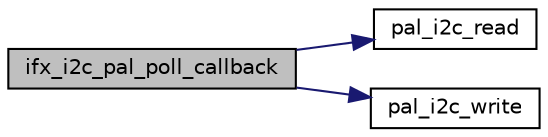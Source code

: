 digraph "ifx_i2c_pal_poll_callback"
{
 // LATEX_PDF_SIZE
  edge [fontname="Helvetica",fontsize="10",labelfontname="Helvetica",labelfontsize="10"];
  node [fontname="Helvetica",fontsize="10",shape=record];
  rankdir="LR";
  Node1 [label="ifx_i2c_pal_poll_callback",height=0.2,width=0.4,color="black", fillcolor="grey75", style="filled", fontcolor="black",tooltip=" "];
  Node1 -> Node2 [color="midnightblue",fontsize="10",style="solid",fontname="Helvetica"];
  Node2 [label="pal_i2c_read",height=0.2,width=0.4,color="black", fillcolor="white", style="filled",URL="$db/dc2/pal__i2c_8h.html#a29b51210c9b0f6f6221e08fecddee5ab",tooltip="Reads from I2C bus."];
  Node1 -> Node3 [color="midnightblue",fontsize="10",style="solid",fontname="Helvetica"];
  Node3 [label="pal_i2c_write",height=0.2,width=0.4,color="black", fillcolor="white", style="filled",URL="$db/dc2/pal__i2c_8h.html#a20a6ba51da2325eb170acd62c855e827",tooltip="Writes on I2C bus."];
}
